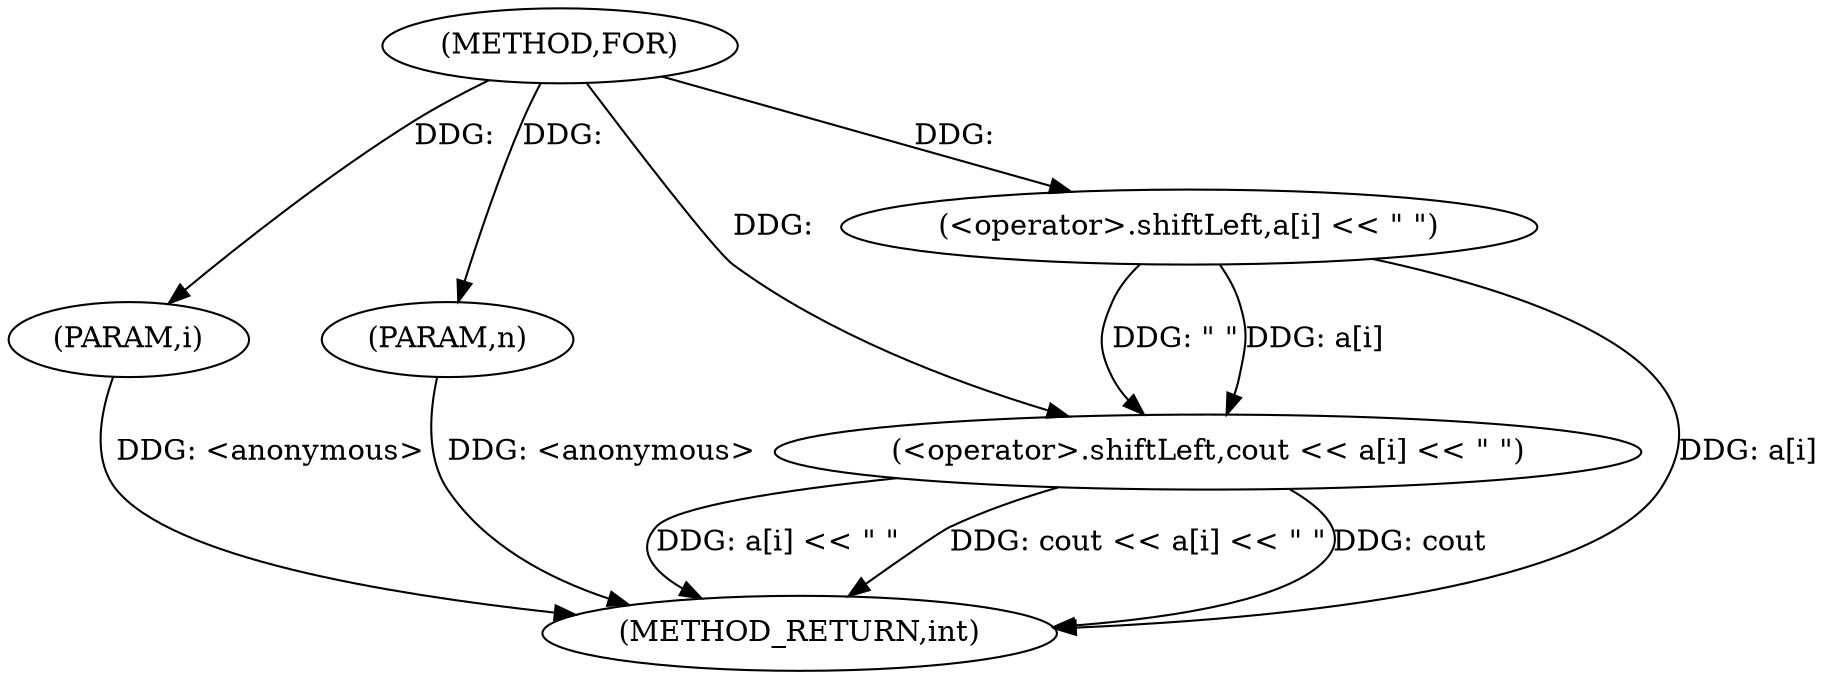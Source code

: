 digraph "FOR" {  
"1000123" [label = "(METHOD,FOR)" ]
"1000134" [label = "(METHOD_RETURN,int)" ]
"1000124" [label = "(PARAM,i)" ]
"1000125" [label = "(PARAM,n)" ]
"1000127" [label = "(<operator>.shiftLeft,cout << a[i] << \" \")" ]
"1000129" [label = "(<operator>.shiftLeft,a[i] << \" \")" ]
  "1000124" -> "1000134"  [ label = "DDG: <anonymous>"] 
  "1000125" -> "1000134"  [ label = "DDG: <anonymous>"] 
  "1000129" -> "1000134"  [ label = "DDG: a[i]"] 
  "1000127" -> "1000134"  [ label = "DDG: a[i] << \" \""] 
  "1000127" -> "1000134"  [ label = "DDG: cout << a[i] << \" \""] 
  "1000127" -> "1000134"  [ label = "DDG: cout"] 
  "1000123" -> "1000124"  [ label = "DDG: "] 
  "1000123" -> "1000125"  [ label = "DDG: "] 
  "1000123" -> "1000127"  [ label = "DDG: "] 
  "1000129" -> "1000127"  [ label = "DDG: \" \""] 
  "1000129" -> "1000127"  [ label = "DDG: a[i]"] 
  "1000123" -> "1000129"  [ label = "DDG: "] 
}
